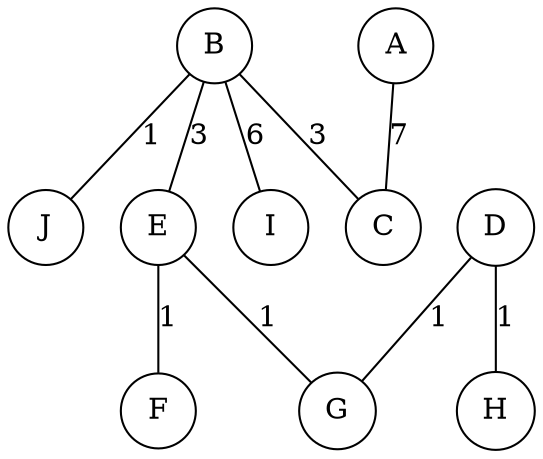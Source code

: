 graph Prim {
B [ shape = circle];
J [shape = circle];
B -- J [label = 1 ];
D [ shape = circle];
G [shape = circle];
D -- G [label = 1 ];
D [ shape = circle];
H [shape = circle];
D -- H [label = 1 ];
E [ shape = circle];
F [shape = circle];
E -- F [label = 1 ];
E [ shape = circle];
G [shape = circle];
E -- G [label = 1 ];
B [ shape = circle];
C [shape = circle];
B -- C [label = 3 ];
B [ shape = circle];
E [shape = circle];
B -- E [label = 3 ];
B [ shape = circle];
I [shape = circle];
B -- I [label = 6 ];
A [ shape = circle];
C [shape = circle];
A -- C [label = 7 ];
}